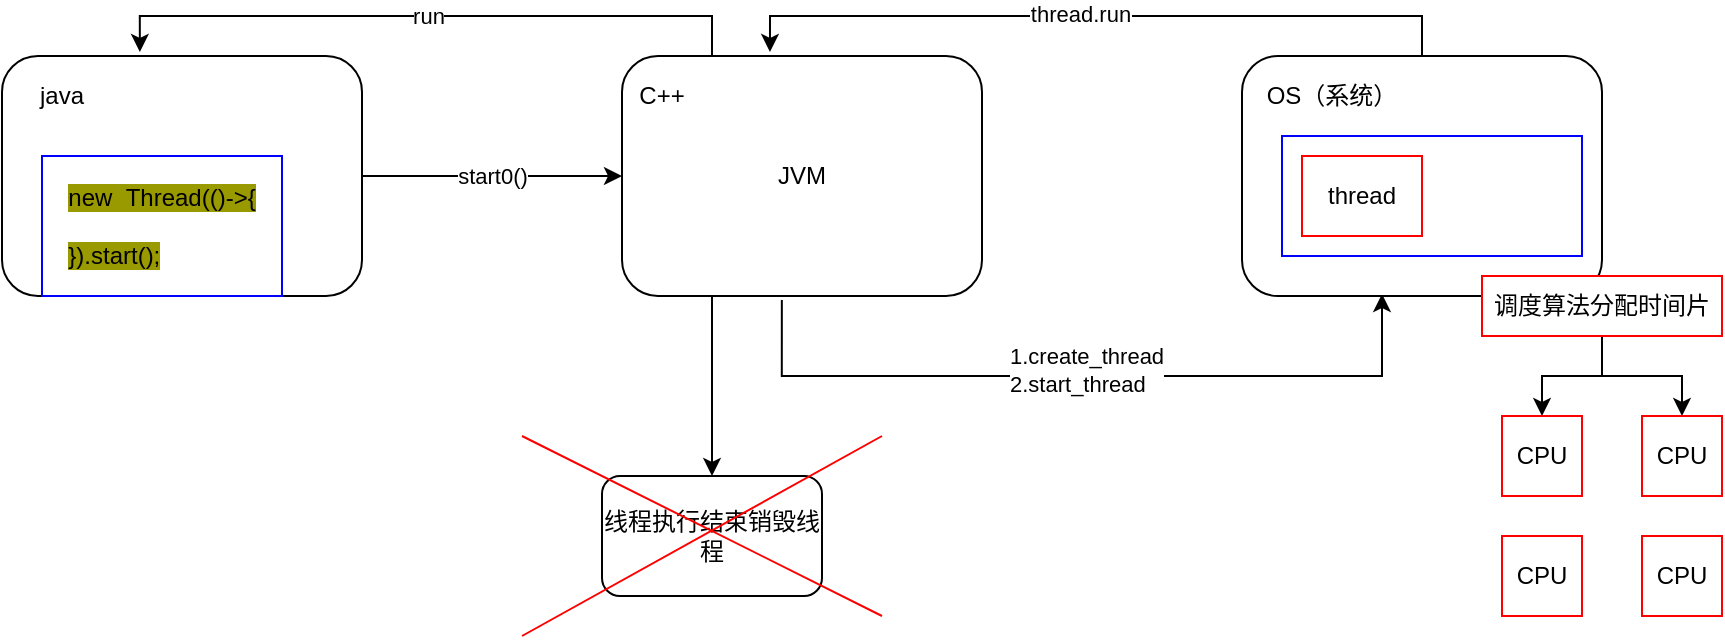 <mxfile version="14.1.6" type="github">
  <diagram id="Td6tonDIgF98VfuTQ-cK" name="第 1 页">
    <mxGraphModel dx="1183" dy="566" grid="1" gridSize="10" guides="1" tooltips="1" connect="1" arrows="1" fold="1" page="1" pageScale="1" pageWidth="827" pageHeight="1169" math="0" shadow="0">
      <root>
        <mxCell id="0" />
        <mxCell id="1" parent="0" />
        <mxCell id="xzUYu8F1AkD9vo8p50ZD-8" value="start0()" style="edgeStyle=none;rounded=0;orthogonalLoop=1;jettySize=auto;html=1;entryX=0;entryY=0.5;entryDx=0;entryDy=0;" edge="1" parent="1" source="xzUYu8F1AkD9vo8p50ZD-1" target="xzUYu8F1AkD9vo8p50ZD-2">
          <mxGeometry relative="1" as="geometry" />
        </mxCell>
        <mxCell id="xzUYu8F1AkD9vo8p50ZD-1" value="" style="rounded=1;whiteSpace=wrap;html=1;strokeColor=#000000;" vertex="1" parent="1">
          <mxGeometry x="110" y="180" width="180" height="120" as="geometry" />
        </mxCell>
        <mxCell id="xzUYu8F1AkD9vo8p50ZD-11" style="edgeStyle=orthogonalEdgeStyle;rounded=0;orthogonalLoop=1;jettySize=auto;html=1;exitX=0.444;exitY=1.017;exitDx=0;exitDy=0;exitPerimeter=0;" edge="1" parent="1" source="xzUYu8F1AkD9vo8p50ZD-2">
          <mxGeometry relative="1" as="geometry">
            <mxPoint x="800" y="299" as="targetPoint" />
            <Array as="points">
              <mxPoint x="500" y="340" />
              <mxPoint x="800" y="340" />
              <mxPoint x="800" y="299" />
            </Array>
          </mxGeometry>
        </mxCell>
        <mxCell id="xzUYu8F1AkD9vo8p50ZD-12" value="1.create_thread&lt;br&gt;2.start_thread" style="edgeLabel;html=1;align=left;verticalAlign=middle;resizable=0;points=[];" vertex="1" connectable="0" parent="xzUYu8F1AkD9vo8p50ZD-11">
          <mxGeometry x="-0.208" y="3" relative="1" as="geometry">
            <mxPoint as="offset" />
          </mxGeometry>
        </mxCell>
        <mxCell id="xzUYu8F1AkD9vo8p50ZD-26" value="run" style="edgeStyle=orthogonalEdgeStyle;rounded=0;orthogonalLoop=1;jettySize=auto;html=1;entryX=0.383;entryY=-0.017;entryDx=0;entryDy=0;entryPerimeter=0;exitX=0.25;exitY=0;exitDx=0;exitDy=0;" edge="1" parent="1" source="xzUYu8F1AkD9vo8p50ZD-2" target="xzUYu8F1AkD9vo8p50ZD-1">
          <mxGeometry relative="1" as="geometry">
            <Array as="points">
              <mxPoint x="465" y="160" />
              <mxPoint x="179" y="160" />
            </Array>
          </mxGeometry>
        </mxCell>
        <mxCell id="xzUYu8F1AkD9vo8p50ZD-28" style="edgeStyle=orthogonalEdgeStyle;rounded=0;orthogonalLoop=1;jettySize=auto;html=1;entryX=0.5;entryY=0;entryDx=0;entryDy=0;exitX=0.25;exitY=1;exitDx=0;exitDy=0;" edge="1" parent="1" source="xzUYu8F1AkD9vo8p50ZD-2" target="xzUYu8F1AkD9vo8p50ZD-27">
          <mxGeometry relative="1" as="geometry" />
        </mxCell>
        <mxCell id="xzUYu8F1AkD9vo8p50ZD-2" value="JVM" style="rounded=1;whiteSpace=wrap;html=1;strokeColor=#000000;" vertex="1" parent="1">
          <mxGeometry x="420" y="180" width="180" height="120" as="geometry" />
        </mxCell>
        <mxCell id="xzUYu8F1AkD9vo8p50ZD-24" style="edgeStyle=orthogonalEdgeStyle;rounded=0;orthogonalLoop=1;jettySize=auto;html=1;entryX=0.411;entryY=-0.017;entryDx=0;entryDy=0;entryPerimeter=0;exitX=0.5;exitY=0;exitDx=0;exitDy=0;" edge="1" parent="1" source="xzUYu8F1AkD9vo8p50ZD-3" target="xzUYu8F1AkD9vo8p50ZD-2">
          <mxGeometry relative="1" as="geometry">
            <mxPoint x="820" y="160" as="sourcePoint" />
            <Array as="points">
              <mxPoint x="820" y="160" />
              <mxPoint x="494" y="160" />
            </Array>
          </mxGeometry>
        </mxCell>
        <mxCell id="xzUYu8F1AkD9vo8p50ZD-25" value="thread.run" style="edgeLabel;html=1;align=center;verticalAlign=middle;resizable=0;points=[];" vertex="1" connectable="0" parent="xzUYu8F1AkD9vo8p50ZD-24">
          <mxGeometry x="0.05" y="-1" relative="1" as="geometry">
            <mxPoint as="offset" />
          </mxGeometry>
        </mxCell>
        <mxCell id="xzUYu8F1AkD9vo8p50ZD-3" value="" style="rounded=1;whiteSpace=wrap;html=1;strokeColor=#000000;" vertex="1" parent="1">
          <mxGeometry x="730" y="180" width="180" height="120" as="geometry" />
        </mxCell>
        <mxCell id="xzUYu8F1AkD9vo8p50ZD-4" value="java" style="text;html=1;strokeColor=none;fillColor=none;align=center;verticalAlign=middle;whiteSpace=wrap;rounded=0;" vertex="1" parent="1">
          <mxGeometry x="120" y="190" width="40" height="20" as="geometry" />
        </mxCell>
        <mxCell id="xzUYu8F1AkD9vo8p50ZD-5" value="&lt;span style=&quot;background-color: rgb(153 , 153 , 0)&quot;&gt;new &amp;nbsp;Thread(()-&amp;gt;{&lt;br&gt;&lt;br&gt;&lt;/span&gt;&lt;div style=&quot;text-align: left&quot;&gt;&lt;span style=&quot;background-color: rgb(153 , 153 , 0)&quot;&gt;}).start();&lt;/span&gt;&lt;/div&gt;" style="text;html=1;strokeColor=#0000FF;fillColor=none;align=center;verticalAlign=middle;whiteSpace=wrap;rounded=0;" vertex="1" parent="1">
          <mxGeometry x="130" y="230" width="120" height="70" as="geometry" />
        </mxCell>
        <mxCell id="xzUYu8F1AkD9vo8p50ZD-6" value="C++" style="text;html=1;strokeColor=none;fillColor=none;align=center;verticalAlign=middle;whiteSpace=wrap;rounded=0;" vertex="1" parent="1">
          <mxGeometry x="420" y="190" width="40" height="20" as="geometry" />
        </mxCell>
        <mxCell id="xzUYu8F1AkD9vo8p50ZD-7" value="OS（系统）" style="text;html=1;strokeColor=none;fillColor=none;align=center;verticalAlign=middle;whiteSpace=wrap;rounded=0;" vertex="1" parent="1">
          <mxGeometry x="740" y="190" width="70" height="20" as="geometry" />
        </mxCell>
        <mxCell id="xzUYu8F1AkD9vo8p50ZD-13" value="" style="rounded=0;whiteSpace=wrap;html=1;strokeColor=#0000FF;" vertex="1" parent="1">
          <mxGeometry x="750" y="220" width="150" height="60" as="geometry" />
        </mxCell>
        <mxCell id="xzUYu8F1AkD9vo8p50ZD-16" value="thread" style="rounded=0;whiteSpace=wrap;html=1;strokeColor=#FF0000;" vertex="1" parent="1">
          <mxGeometry x="760" y="230" width="60" height="40" as="geometry" />
        </mxCell>
        <mxCell id="xzUYu8F1AkD9vo8p50ZD-22" style="edgeStyle=orthogonalEdgeStyle;rounded=0;orthogonalLoop=1;jettySize=auto;html=1;entryX=0.5;entryY=0;entryDx=0;entryDy=0;" edge="1" parent="1" source="xzUYu8F1AkD9vo8p50ZD-17" target="xzUYu8F1AkD9vo8p50ZD-18">
          <mxGeometry relative="1" as="geometry" />
        </mxCell>
        <mxCell id="xzUYu8F1AkD9vo8p50ZD-23" style="edgeStyle=orthogonalEdgeStyle;rounded=0;orthogonalLoop=1;jettySize=auto;html=1;entryX=0.5;entryY=0;entryDx=0;entryDy=0;" edge="1" parent="1" source="xzUYu8F1AkD9vo8p50ZD-17" target="xzUYu8F1AkD9vo8p50ZD-20">
          <mxGeometry relative="1" as="geometry" />
        </mxCell>
        <mxCell id="xzUYu8F1AkD9vo8p50ZD-17" value="调度算法分配时间片" style="rounded=0;whiteSpace=wrap;html=1;strokeColor=#FF0000;" vertex="1" parent="1">
          <mxGeometry x="850" y="290" width="120" height="30" as="geometry" />
        </mxCell>
        <mxCell id="xzUYu8F1AkD9vo8p50ZD-18" value="CPU" style="whiteSpace=wrap;html=1;aspect=fixed;strokeColor=#FF0000;" vertex="1" parent="1">
          <mxGeometry x="860" y="360" width="40" height="40" as="geometry" />
        </mxCell>
        <mxCell id="xzUYu8F1AkD9vo8p50ZD-19" value="CPU" style="whiteSpace=wrap;html=1;aspect=fixed;strokeColor=#FF0000;" vertex="1" parent="1">
          <mxGeometry x="860" y="420" width="40" height="40" as="geometry" />
        </mxCell>
        <mxCell id="xzUYu8F1AkD9vo8p50ZD-20" value="CPU" style="whiteSpace=wrap;html=1;aspect=fixed;strokeColor=#FF0000;" vertex="1" parent="1">
          <mxGeometry x="930" y="360" width="40" height="40" as="geometry" />
        </mxCell>
        <mxCell id="xzUYu8F1AkD9vo8p50ZD-21" value="CPU" style="whiteSpace=wrap;html=1;aspect=fixed;strokeColor=#FF0000;" vertex="1" parent="1">
          <mxGeometry x="930" y="420" width="40" height="40" as="geometry" />
        </mxCell>
        <mxCell id="xzUYu8F1AkD9vo8p50ZD-27" value="线程执行结束销毁线程" style="rounded=1;whiteSpace=wrap;html=1;strokeColor=#000000;" vertex="1" parent="1">
          <mxGeometry x="410" y="390" width="110" height="60" as="geometry" />
        </mxCell>
        <mxCell id="xzUYu8F1AkD9vo8p50ZD-31" value="" style="endArrow=none;html=1;strokeColor=#FF0000;" edge="1" parent="1">
          <mxGeometry width="50" height="50" relative="1" as="geometry">
            <mxPoint x="370" y="470" as="sourcePoint" />
            <mxPoint x="550" y="370" as="targetPoint" />
          </mxGeometry>
        </mxCell>
        <mxCell id="xzUYu8F1AkD9vo8p50ZD-34" value="" style="endArrow=none;html=1;strokeColor=#FF0000;" edge="1" parent="1">
          <mxGeometry width="50" height="50" relative="1" as="geometry">
            <mxPoint x="370" y="370" as="sourcePoint" />
            <mxPoint x="550" y="460" as="targetPoint" />
          </mxGeometry>
        </mxCell>
      </root>
    </mxGraphModel>
  </diagram>
</mxfile>
